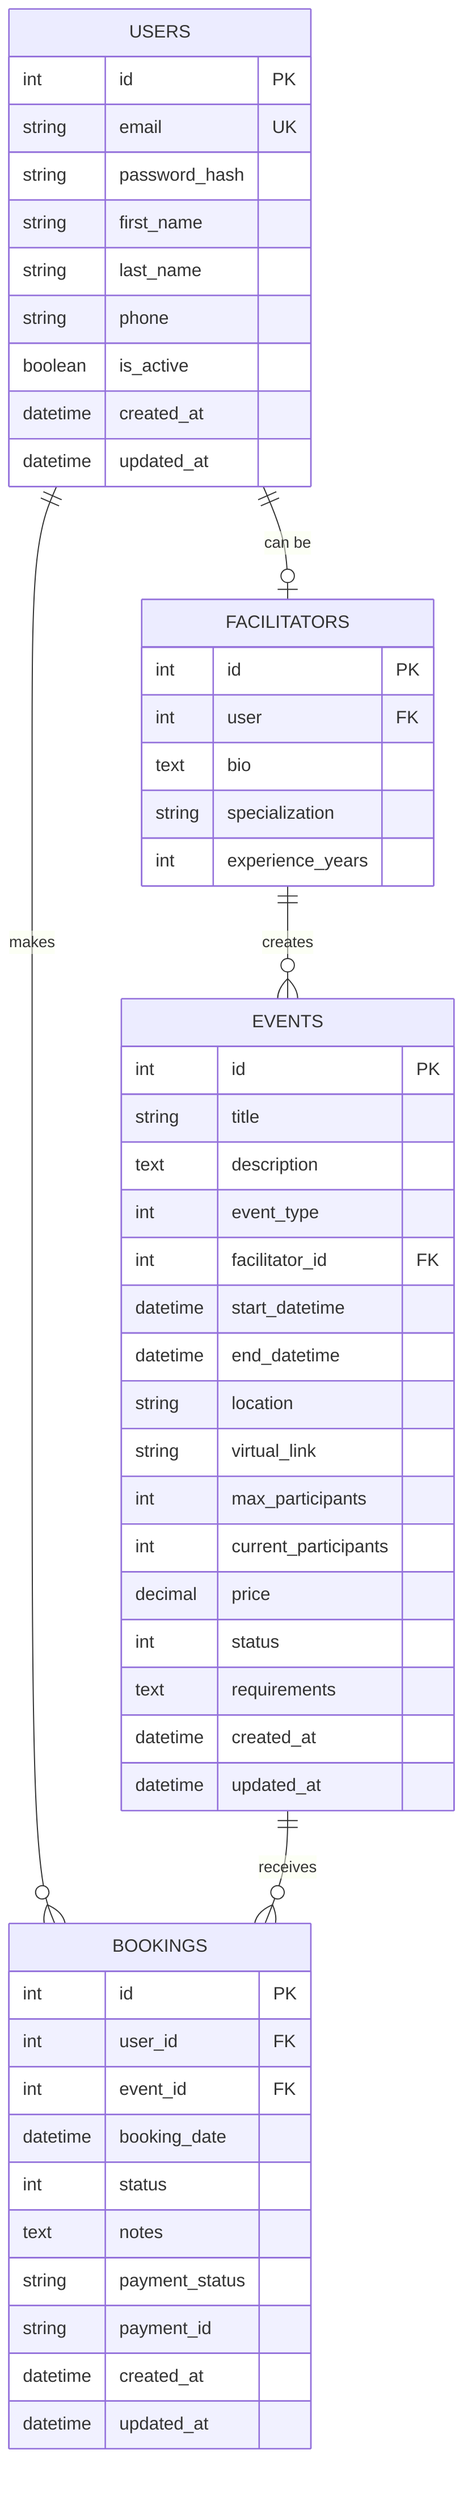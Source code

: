 erDiagram
    USERS {
        int id PK
        string email UK
        string password_hash
        string first_name
        string last_name
        string phone
        boolean is_active
        datetime created_at
        datetime updated_at
    }
    
    FACILITATORS {
        int id PK
        int user FK
        text bio
        string specialization
        int experience_years
    }
    
    EVENTS {
        int id PK
        string title
        text description
        int event_type
        int facilitator_id FK
        datetime start_datetime
        datetime end_datetime
        string location
        string virtual_link
        int max_participants
        int current_participants
        decimal price
        int status
        text requirements
        datetime created_at
        datetime updated_at
    }
    
    BOOKINGS {
        int id PK
        int user_id FK
        int event_id FK
        datetime booking_date
        int status
        text notes
        string payment_status
        string payment_id
        datetime created_at
        datetime updated_at
    }
    
    USERS ||--o| FACILITATORS : "can be"
    USERS ||--o{ BOOKINGS : "makes"
    FACILITATORS ||--o{ EVENTS : "creates"
    EVENTS ||--o{ BOOKINGS : "receives"
